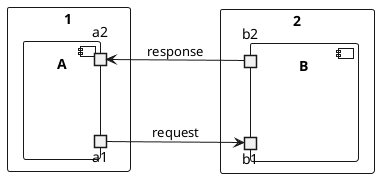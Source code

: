 @startuml

left to right direction

rectangle "1" {
  component A {
    portOut a1
    portOut a2
  }
}
rectangle "2" {
  component B {
    portIn b1
    portIn b2
  }
}

a1 --> b1: request
b2 --> a2: response

@enduml